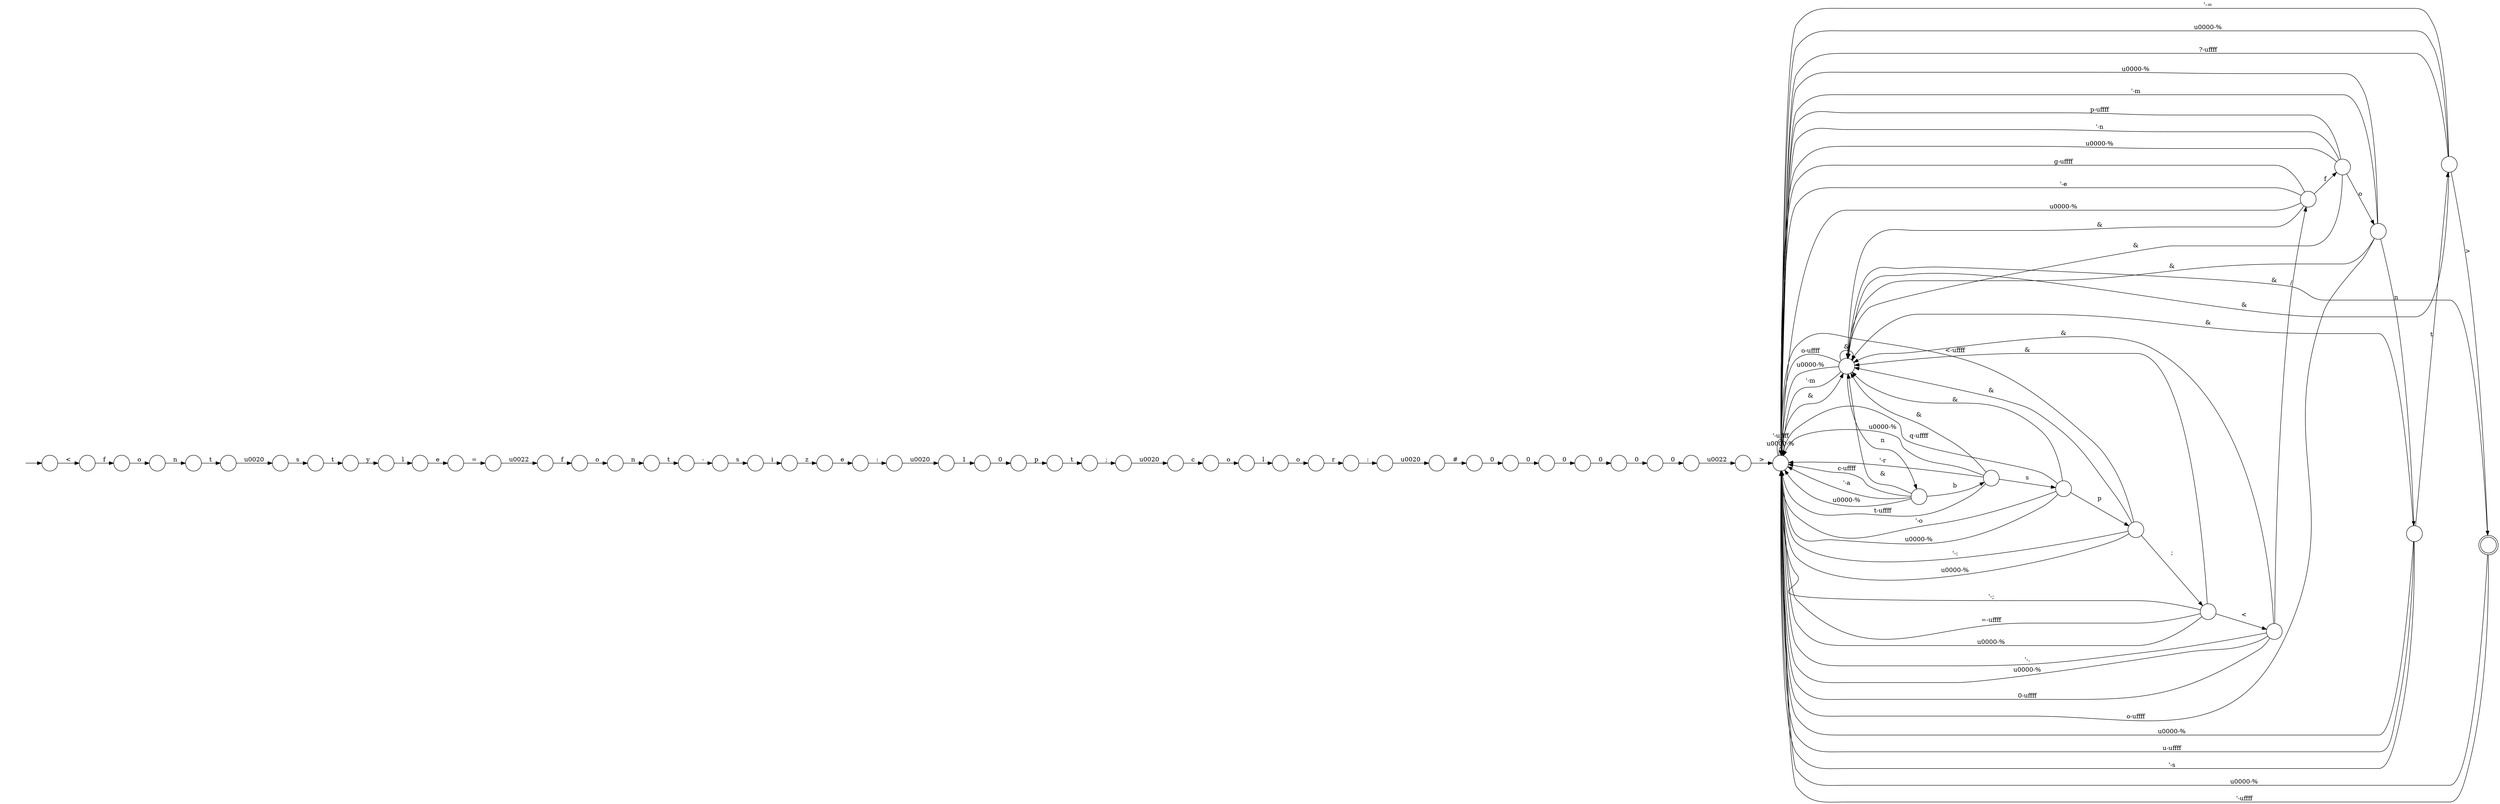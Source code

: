 digraph Automaton {
  rankdir = LR;
  0 [shape=circle,label=""];
  0 -> 30 [label="0"]
  1 [shape=circle,label=""];
  1 -> 51 [label="&"]
  1 -> 24 [label="s"]
  1 -> 50 [label="t-\uffff"]
  1 -> 50 [label="\u0000-%"]
  1 -> 50 [label="'-r"]
  2 [shape=circle,label=""];
  2 -> 22 [label="i"]
  3 [shape=circle,label=""];
  3 -> 17 [label="t"]
  4 [shape=circle,label=""];
  4 -> 25 [label="n"]
  4 -> 51 [label="&"]
  4 -> 50 [label="o-\uffff"]
  4 -> 50 [label="\u0000-%"]
  4 -> 50 [label="'-m"]
  5 [shape=circle,label=""];
  5 -> 57 [label="\u0020"]
  6 [shape=circle,label=""];
  6 -> 38 [label="0"]
  7 [shape=circle,label=""];
  7 -> 50 [label="<-\uffff"]
  7 -> 50 [label="'-:"]
  7 -> 51 [label="&"]
  7 -> 39 [label=";"]
  7 -> 50 [label="\u0000-%"]
  8 [shape=circle,label=""];
  8 -> 45 [label="\u0020"]
  9 [shape=circle,label=""];
  9 -> 41 [label="f"]
  9 -> 51 [label="&"]
  9 -> 50 [label="g-\uffff"]
  9 -> 50 [label="'-e"]
  9 -> 50 [label="\u0000-%"]
  10 [shape=circle,label=""];
  10 -> 12 [label="o"]
  11 [shape=circle,label=""];
  11 -> 51 [label="&"]
  11 -> 50 [label="'-a"]
  11 -> 1 [label="b"]
  11 -> 50 [label="\u0000-%"]
  11 -> 50 [label="c-\uffff"]
  12 [shape=circle,label=""];
  12 -> 3 [label="n"]
  13 [shape=circle,label=""];
  13 -> 58 [label="0"]
  14 [shape=circle,label=""];
  14 -> 51 [label="&"]
  14 -> 50 [label="'-="]
  14 -> 32 [label=">"]
  14 -> 50 [label="\u0000-%"]
  14 -> 50 [label="?-\uffff"]
  15 [shape=circle,label=""];
  15 -> 37 [label="n"]
  16 [shape=circle,label=""];
  16 -> 56 [label="e"]
  17 [shape=circle,label=""];
  17 -> 33 [label="-"]
  18 [shape=circle,label=""];
  initial [shape=plaintext,label=""];
  initial -> 18
  18 -> 52 [label="<"]
  19 [shape=circle,label=""];
  19 -> 15 [label="o"]
  20 [shape=circle,label=""];
  20 -> 59 [label="t"]
  21 [shape=circle,label=""];
  21 -> 50 [label=">"]
  22 [shape=circle,label=""];
  22 -> 16 [label="z"]
  23 [shape=circle,label=""];
  23 -> 10 [label="f"]
  24 [shape=circle,label=""];
  24 -> 50 [label="q-\uffff"]
  24 -> 50 [label="'-o"]
  24 -> 51 [label="&"]
  24 -> 7 [label="p"]
  24 -> 50 [label="\u0000-%"]
  25 [shape=circle,label=""];
  25 -> 51 [label="&"]
  25 -> 14 [label="t"]
  25 -> 50 [label="\u0000-%"]
  25 -> 50 [label="u-\uffff"]
  25 -> 50 [label="'-s"]
  26 [shape=circle,label=""];
  26 -> 44 [label="0"]
  27 [shape=circle,label=""];
  27 -> 29 [label="r"]
  28 [shape=circle,label=""];
  28 -> 27 [label="o"]
  29 [shape=circle,label=""];
  29 -> 53 [label=":"]
  30 [shape=circle,label=""];
  30 -> 31 [label="0"]
  31 [shape=circle,label=""];
  31 -> 13 [label="0"]
  32 [shape=doublecircle,label=""];
  32 -> 51 [label="&"]
  32 -> 50 [label="\u0000-%"]
  32 -> 50 [label="'-\uffff"]
  33 [shape=circle,label=""];
  33 -> 2 [label="s"]
  34 [shape=circle,label=""];
  34 -> 49 [label="l"]
  35 [shape=circle,label=""];
  35 -> 23 [label="\u0022"]
  36 [shape=circle,label=""];
  36 -> 35 [label="="]
  37 [shape=circle,label=""];
  37 -> 8 [label="t"]
  38 [shape=circle,label=""];
  38 -> 21 [label="\u0022"]
  39 [shape=circle,label=""];
  39 -> 50 [label="'-;"]
  39 -> 50 [label="=-\uffff"]
  39 -> 51 [label="&"]
  39 -> 50 [label="\u0000-%"]
  39 -> 54 [label="<"]
  40 [shape=circle,label=""];
  40 -> 47 [label="t"]
  41 [shape=circle,label=""];
  41 -> 50 [label="p-\uffff"]
  41 -> 50 [label="'-n"]
  41 -> 51 [label="&"]
  41 -> 50 [label="\u0000-%"]
  41 -> 4 [label="o"]
  42 [shape=circle,label=""];
  42 -> 55 [label="o"]
  43 [shape=circle,label=""];
  43 -> 42 [label="c"]
  44 [shape=circle,label=""];
  44 -> 20 [label="p"]
  45 [shape=circle,label=""];
  45 -> 40 [label="s"]
  46 [shape=circle,label=""];
  46 -> 43 [label="\u0020"]
  47 [shape=circle,label=""];
  47 -> 34 [label="y"]
  48 [shape=circle,label=""];
  48 -> 0 [label="#"]
  49 [shape=circle,label=""];
  49 -> 36 [label="e"]
  50 [shape=circle,label=""];
  50 -> 51 [label="&"]
  50 -> 50 [label="\u0000-%"]
  50 -> 50 [label="'-\uffff"]
  51 [shape=circle,label=""];
  51 -> 11 [label="n"]
  51 -> 51 [label="&"]
  51 -> 50 [label="o-\uffff"]
  51 -> 50 [label="\u0000-%"]
  51 -> 50 [label="'-m"]
  52 [shape=circle,label=""];
  52 -> 19 [label="f"]
  53 [shape=circle,label=""];
  53 -> 48 [label="\u0020"]
  54 [shape=circle,label=""];
  54 -> 51 [label="&"]
  54 -> 50 [label="'-."]
  54 -> 9 [label="/"]
  54 -> 50 [label="\u0000-%"]
  54 -> 50 [label="0-\uffff"]
  55 [shape=circle,label=""];
  55 -> 28 [label="l"]
  56 [shape=circle,label=""];
  56 -> 5 [label=":"]
  57 [shape=circle,label=""];
  57 -> 26 [label="1"]
  58 [shape=circle,label=""];
  58 -> 6 [label="0"]
  59 [shape=circle,label=""];
  59 -> 46 [label=";"]
}

